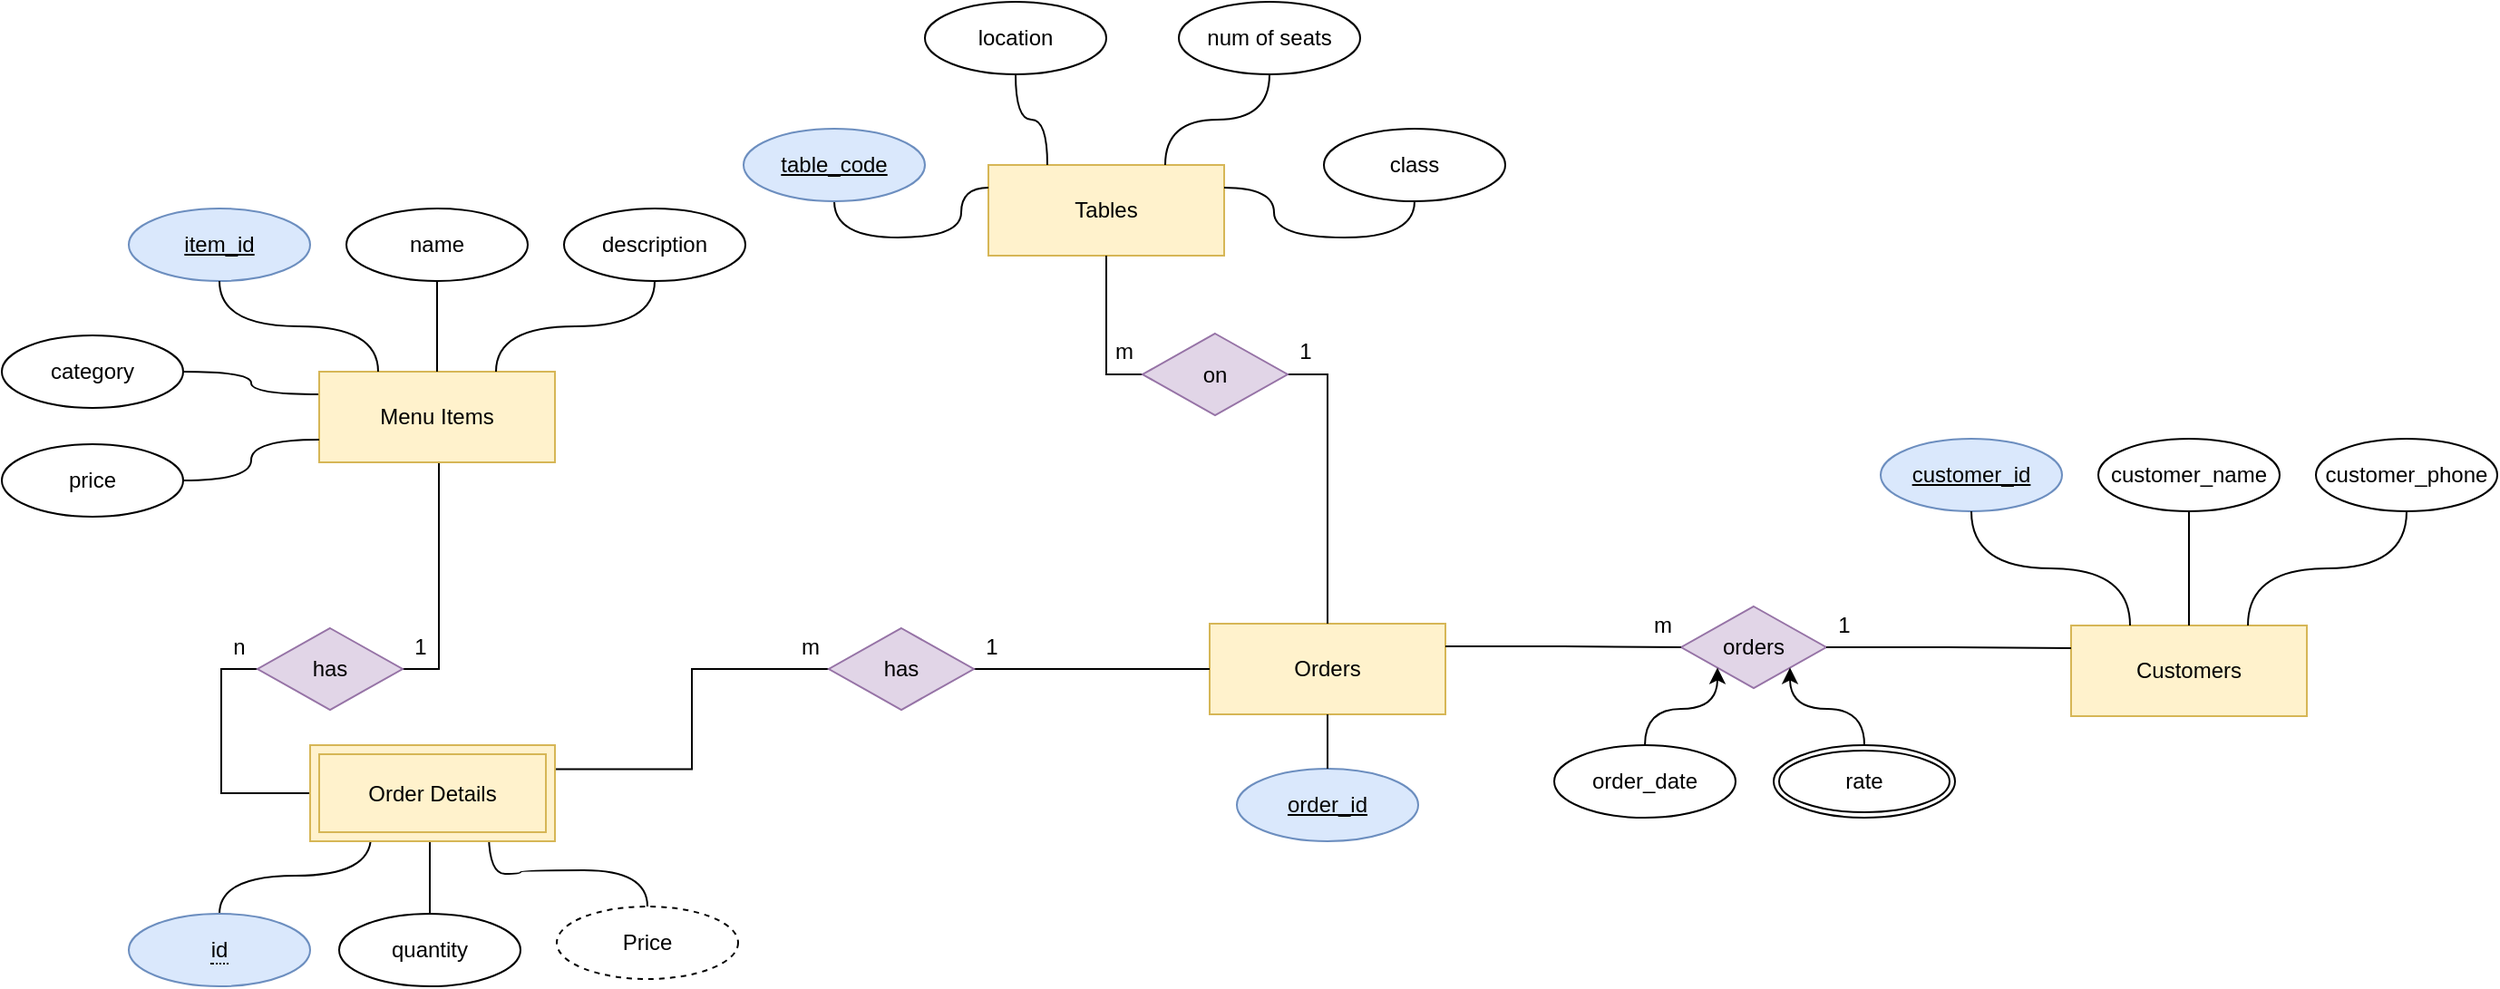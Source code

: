 <mxfile version="23.0.2" type="github">
  <diagram name="Page-1" id="CKj48DAWiWCRyITGraYO">
    <mxGraphModel dx="1434" dy="780" grid="1" gridSize="10" guides="1" tooltips="1" connect="1" arrows="1" fold="1" page="1" pageScale="1" pageWidth="1500" pageHeight="700" math="0" shadow="0">
      <root>
        <mxCell id="0" />
        <mxCell id="1" parent="0" />
        <mxCell id="1pBHq02dKkBtK17RjuQz-1" value="Customers" style="whiteSpace=wrap;html=1;align=center;fillColor=#fff2cc;strokeColor=#d6b656;" vertex="1" parent="1">
          <mxGeometry x="1203" y="423" width="130" height="50" as="geometry" />
        </mxCell>
        <mxCell id="1pBHq02dKkBtK17RjuQz-2" value="customer_id" style="ellipse;whiteSpace=wrap;html=1;align=center;fontStyle=4;fillColor=#dae8fc;strokeColor=#6c8ebf;" vertex="1" parent="1">
          <mxGeometry x="1098" y="320" width="100" height="40" as="geometry" />
        </mxCell>
        <mxCell id="1pBHq02dKkBtK17RjuQz-3" value="customer_name" style="ellipse;whiteSpace=wrap;html=1;align=center;" vertex="1" parent="1">
          <mxGeometry x="1218" y="320" width="100" height="40" as="geometry" />
        </mxCell>
        <mxCell id="1pBHq02dKkBtK17RjuQz-4" value="customer_phone" style="ellipse;whiteSpace=wrap;html=1;align=center;" vertex="1" parent="1">
          <mxGeometry x="1338" y="320" width="100" height="40" as="geometry" />
        </mxCell>
        <mxCell id="1pBHq02dKkBtK17RjuQz-6" value="" style="endArrow=none;html=1;rounded=0;exitX=0.5;exitY=1;exitDx=0;exitDy=0;entryX=0.25;entryY=0;entryDx=0;entryDy=0;edgeStyle=orthogonalEdgeStyle;curved=1;" edge="1" parent="1" source="1pBHq02dKkBtK17RjuQz-2" target="1pBHq02dKkBtK17RjuQz-1">
          <mxGeometry width="50" height="50" relative="1" as="geometry">
            <mxPoint x="1228" y="470" as="sourcePoint" />
            <mxPoint x="1278" y="420" as="targetPoint" />
          </mxGeometry>
        </mxCell>
        <mxCell id="1pBHq02dKkBtK17RjuQz-7" value="" style="endArrow=none;html=1;rounded=0;exitX=0.5;exitY=1;exitDx=0;exitDy=0;entryX=0.5;entryY=0;entryDx=0;entryDy=0;edgeStyle=orthogonalEdgeStyle;curved=1;" edge="1" parent="1" source="1pBHq02dKkBtK17RjuQz-3" target="1pBHq02dKkBtK17RjuQz-1">
          <mxGeometry width="50" height="50" relative="1" as="geometry">
            <mxPoint x="1228" y="470" as="sourcePoint" />
            <mxPoint x="1278" y="420" as="targetPoint" />
          </mxGeometry>
        </mxCell>
        <mxCell id="1pBHq02dKkBtK17RjuQz-8" value="" style="endArrow=none;html=1;rounded=0;exitX=0.5;exitY=1;exitDx=0;exitDy=0;entryX=0.75;entryY=0;entryDx=0;entryDy=0;edgeStyle=orthogonalEdgeStyle;curved=1;" edge="1" parent="1" source="1pBHq02dKkBtK17RjuQz-4" target="1pBHq02dKkBtK17RjuQz-1">
          <mxGeometry width="50" height="50" relative="1" as="geometry">
            <mxPoint x="1228" y="470" as="sourcePoint" />
            <mxPoint x="1278" y="420" as="targetPoint" />
          </mxGeometry>
        </mxCell>
        <mxCell id="1pBHq02dKkBtK17RjuQz-9" value="Orders" style="whiteSpace=wrap;html=1;align=center;fillColor=#fff2cc;strokeColor=#d6b656;" vertex="1" parent="1">
          <mxGeometry x="728" y="422" width="130" height="50" as="geometry" />
        </mxCell>
        <mxCell id="1pBHq02dKkBtK17RjuQz-11" value="&lt;u&gt;order_id&lt;/u&gt;" style="ellipse;whiteSpace=wrap;html=1;align=center;fillColor=#dae8fc;strokeColor=#6c8ebf;" vertex="1" parent="1">
          <mxGeometry x="743" y="502" width="100" height="40" as="geometry" />
        </mxCell>
        <mxCell id="1pBHq02dKkBtK17RjuQz-14" value="" style="endArrow=none;html=1;rounded=0;exitX=0.5;exitY=0;exitDx=0;exitDy=0;entryX=0.5;entryY=1;entryDx=0;entryDy=0;edgeStyle=orthogonalEdgeStyle;curved=1;" edge="1" parent="1" source="1pBHq02dKkBtK17RjuQz-11" target="1pBHq02dKkBtK17RjuQz-9">
          <mxGeometry width="50" height="50" relative="1" as="geometry">
            <mxPoint x="753" y="482" as="sourcePoint" />
            <mxPoint x="803" y="432" as="targetPoint" />
          </mxGeometry>
        </mxCell>
        <mxCell id="1pBHq02dKkBtK17RjuQz-16" value="orders" style="shape=rhombus;perimeter=rhombusPerimeter;whiteSpace=wrap;html=1;align=center;fillColor=#e1d5e7;strokeColor=#9673a6;" vertex="1" parent="1">
          <mxGeometry x="988" y="412.5" width="80" height="45" as="geometry" />
        </mxCell>
        <mxCell id="1pBHq02dKkBtK17RjuQz-17" value="" style="endArrow=none;html=1;rounded=0;exitX=1;exitY=0.25;exitDx=0;exitDy=0;entryX=0;entryY=0.5;entryDx=0;entryDy=0;edgeStyle=orthogonalEdgeStyle;" edge="1" parent="1" source="1pBHq02dKkBtK17RjuQz-9" target="1pBHq02dKkBtK17RjuQz-16">
          <mxGeometry relative="1" as="geometry">
            <mxPoint x="948" y="432" as="sourcePoint" />
            <mxPoint x="1108" y="432" as="targetPoint" />
          </mxGeometry>
        </mxCell>
        <mxCell id="1pBHq02dKkBtK17RjuQz-18" value="" style="endArrow=none;html=1;rounded=0;entryX=0;entryY=0.25;entryDx=0;entryDy=0;exitX=1;exitY=0.5;exitDx=0;exitDy=0;edgeStyle=orthogonalEdgeStyle;" edge="1" parent="1" source="1pBHq02dKkBtK17RjuQz-16" target="1pBHq02dKkBtK17RjuQz-1">
          <mxGeometry relative="1" as="geometry">
            <mxPoint x="948" y="420" as="sourcePoint" />
            <mxPoint x="1108" y="420" as="targetPoint" />
          </mxGeometry>
        </mxCell>
        <mxCell id="1pBHq02dKkBtK17RjuQz-19" value="1" style="text;html=1;strokeColor=none;fillColor=none;align=center;verticalAlign=middle;whiteSpace=wrap;rounded=0;" vertex="1" parent="1">
          <mxGeometry x="1068" y="412.5" width="20" height="20" as="geometry" />
        </mxCell>
        <mxCell id="1pBHq02dKkBtK17RjuQz-22" value="m" style="text;html=1;strokeColor=none;fillColor=none;align=center;verticalAlign=middle;whiteSpace=wrap;rounded=0;" vertex="1" parent="1">
          <mxGeometry x="968" y="412.5" width="20" height="20" as="geometry" />
        </mxCell>
        <mxCell id="1pBHq02dKkBtK17RjuQz-91" style="edgeStyle=orthogonalEdgeStyle;rounded=0;orthogonalLoop=1;jettySize=auto;html=1;entryX=0;entryY=0.5;entryDx=0;entryDy=0;endArrow=none;endFill=0;exitX=0;exitY=0.5;exitDx=0;exitDy=0;" edge="1" parent="1" source="1pBHq02dKkBtK17RjuQz-92" target="1pBHq02dKkBtK17RjuQz-44">
          <mxGeometry relative="1" as="geometry">
            <mxPoint x="208" y="512" as="sourcePoint" />
          </mxGeometry>
        </mxCell>
        <mxCell id="1pBHq02dKkBtK17RjuQz-89" style="edgeStyle=orthogonalEdgeStyle;rounded=0;orthogonalLoop=1;jettySize=auto;html=1;exitX=0.5;exitY=0;exitDx=0;exitDy=0;entryX=0.25;entryY=1;entryDx=0;entryDy=0;curved=1;endArrow=none;endFill=0;" edge="1" parent="1" source="1pBHq02dKkBtK17RjuQz-93">
          <mxGeometry relative="1" as="geometry">
            <mxPoint x="178" y="578" as="sourcePoint" />
            <mxPoint x="265.5" y="539" as="targetPoint" />
          </mxGeometry>
        </mxCell>
        <mxCell id="1pBHq02dKkBtK17RjuQz-88" style="edgeStyle=orthogonalEdgeStyle;rounded=0;orthogonalLoop=1;jettySize=auto;html=1;exitX=0.5;exitY=0;exitDx=0;exitDy=0;entryX=0.5;entryY=1;entryDx=0;entryDy=0;endArrow=none;endFill=0;" edge="1" parent="1" source="1pBHq02dKkBtK17RjuQz-26">
          <mxGeometry relative="1" as="geometry">
            <mxPoint x="298" y="539" as="targetPoint" />
          </mxGeometry>
        </mxCell>
        <mxCell id="1pBHq02dKkBtK17RjuQz-26" value="quantity" style="ellipse;whiteSpace=wrap;html=1;align=center;" vertex="1" parent="1">
          <mxGeometry x="248" y="582" width="100" height="40" as="geometry" />
        </mxCell>
        <mxCell id="1pBHq02dKkBtK17RjuQz-35" style="edgeStyle=orthogonalEdgeStyle;rounded=0;orthogonalLoop=1;jettySize=auto;html=1;exitX=1;exitY=0.5;exitDx=0;exitDy=0;entryX=0;entryY=0.5;entryDx=0;entryDy=0;endArrow=none;endFill=0;" edge="1" parent="1" source="1pBHq02dKkBtK17RjuQz-31" target="1pBHq02dKkBtK17RjuQz-9">
          <mxGeometry relative="1" as="geometry">
            <mxPoint x="648" y="447.19" as="targetPoint" />
          </mxGeometry>
        </mxCell>
        <mxCell id="1pBHq02dKkBtK17RjuQz-36" style="edgeStyle=orthogonalEdgeStyle;rounded=0;orthogonalLoop=1;jettySize=auto;html=1;exitX=0;exitY=0.5;exitDx=0;exitDy=0;endArrow=none;endFill=0;entryX=1;entryY=0.25;entryDx=0;entryDy=0;" edge="1" parent="1" source="1pBHq02dKkBtK17RjuQz-31" target="1pBHq02dKkBtK17RjuQz-92">
          <mxGeometry relative="1" as="geometry">
            <mxPoint x="388" y="502" as="targetPoint" />
          </mxGeometry>
        </mxCell>
        <mxCell id="1pBHq02dKkBtK17RjuQz-31" value="has" style="shape=rhombus;perimeter=rhombusPerimeter;whiteSpace=wrap;html=1;align=center;fillColor=#e1d5e7;strokeColor=#9673a6;" vertex="1" parent="1">
          <mxGeometry x="518" y="424.5" width="80" height="45" as="geometry" />
        </mxCell>
        <mxCell id="1pBHq02dKkBtK17RjuQz-32" value="1" style="text;html=1;strokeColor=none;fillColor=none;align=center;verticalAlign=middle;whiteSpace=wrap;rounded=0;" vertex="1" parent="1">
          <mxGeometry x="598" y="424.5" width="20" height="20" as="geometry" />
        </mxCell>
        <mxCell id="1pBHq02dKkBtK17RjuQz-33" value="m" style="text;html=1;strokeColor=none;fillColor=none;align=center;verticalAlign=middle;whiteSpace=wrap;rounded=0;" vertex="1" parent="1">
          <mxGeometry x="498" y="424.5" width="20" height="20" as="geometry" />
        </mxCell>
        <mxCell id="1pBHq02dKkBtK17RjuQz-87" style="edgeStyle=orthogonalEdgeStyle;rounded=0;orthogonalLoop=1;jettySize=auto;html=1;exitX=0.5;exitY=0;exitDx=0;exitDy=0;entryX=0.75;entryY=1;entryDx=0;entryDy=0;curved=1;endArrow=none;endFill=0;" edge="1" parent="1" source="1pBHq02dKkBtK17RjuQz-34">
          <mxGeometry relative="1" as="geometry">
            <mxPoint x="330.5" y="539" as="targetPoint" />
          </mxGeometry>
        </mxCell>
        <mxCell id="1pBHq02dKkBtK17RjuQz-34" value="Price" style="ellipse;whiteSpace=wrap;html=1;align=center;dashed=1;" vertex="1" parent="1">
          <mxGeometry x="368" y="578" width="100" height="40" as="geometry" />
        </mxCell>
        <mxCell id="1pBHq02dKkBtK17RjuQz-55" style="edgeStyle=orthogonalEdgeStyle;rounded=0;orthogonalLoop=1;jettySize=auto;html=1;exitX=0;exitY=0.25;exitDx=0;exitDy=0;entryX=1;entryY=0.5;entryDx=0;entryDy=0;curved=1;endArrow=none;endFill=0;" edge="1" parent="1" source="1pBHq02dKkBtK17RjuQz-37" target="1pBHq02dKkBtK17RjuQz-51">
          <mxGeometry relative="1" as="geometry" />
        </mxCell>
        <mxCell id="1pBHq02dKkBtK17RjuQz-90" style="edgeStyle=orthogonalEdgeStyle;rounded=0;orthogonalLoop=1;jettySize=auto;html=1;exitX=0.5;exitY=1;exitDx=0;exitDy=0;entryX=1;entryY=0.5;entryDx=0;entryDy=0;endArrow=none;endFill=0;" edge="1" parent="1" source="1pBHq02dKkBtK17RjuQz-37" target="1pBHq02dKkBtK17RjuQz-44">
          <mxGeometry relative="1" as="geometry">
            <Array as="points">
              <mxPoint x="273" y="333" />
              <mxPoint x="303" y="333" />
              <mxPoint x="303" y="447" />
            </Array>
          </mxGeometry>
        </mxCell>
        <mxCell id="1pBHq02dKkBtK17RjuQz-37" value="Menu Items" style="whiteSpace=wrap;html=1;align=center;fillColor=#fff2cc;strokeColor=#d6b656;" vertex="1" parent="1">
          <mxGeometry x="237" y="283" width="130" height="50" as="geometry" />
        </mxCell>
        <mxCell id="1pBHq02dKkBtK17RjuQz-38" value="item_id" style="ellipse;whiteSpace=wrap;html=1;align=center;fontStyle=4;fillColor=#dae8fc;strokeColor=#6c8ebf;" vertex="1" parent="1">
          <mxGeometry x="132" y="193" width="100" height="40" as="geometry" />
        </mxCell>
        <mxCell id="1pBHq02dKkBtK17RjuQz-39" value="name" style="ellipse;whiteSpace=wrap;html=1;align=center;" vertex="1" parent="1">
          <mxGeometry x="252" y="193" width="100" height="40" as="geometry" />
        </mxCell>
        <mxCell id="1pBHq02dKkBtK17RjuQz-40" value="" style="endArrow=none;html=1;rounded=0;exitX=0.5;exitY=1;exitDx=0;exitDy=0;entryX=0.25;entryY=0;entryDx=0;entryDy=0;edgeStyle=orthogonalEdgeStyle;curved=1;" edge="1" parent="1" source="1pBHq02dKkBtK17RjuQz-38" target="1pBHq02dKkBtK17RjuQz-37">
          <mxGeometry width="50" height="50" relative="1" as="geometry">
            <mxPoint x="262" y="343" as="sourcePoint" />
            <mxPoint x="312" y="293" as="targetPoint" />
          </mxGeometry>
        </mxCell>
        <mxCell id="1pBHq02dKkBtK17RjuQz-41" value="" style="endArrow=none;html=1;rounded=0;exitX=0.5;exitY=1;exitDx=0;exitDy=0;entryX=0.5;entryY=0;entryDx=0;entryDy=0;edgeStyle=orthogonalEdgeStyle;curved=1;" edge="1" parent="1" source="1pBHq02dKkBtK17RjuQz-39" target="1pBHq02dKkBtK17RjuQz-37">
          <mxGeometry width="50" height="50" relative="1" as="geometry">
            <mxPoint x="262" y="343" as="sourcePoint" />
            <mxPoint x="312" y="293" as="targetPoint" />
          </mxGeometry>
        </mxCell>
        <mxCell id="1pBHq02dKkBtK17RjuQz-42" value="" style="endArrow=none;html=1;rounded=0;exitX=0.5;exitY=1;exitDx=0;exitDy=0;entryX=0.75;entryY=0;entryDx=0;entryDy=0;edgeStyle=orthogonalEdgeStyle;curved=1;" edge="1" parent="1" source="1pBHq02dKkBtK17RjuQz-49" target="1pBHq02dKkBtK17RjuQz-37">
          <mxGeometry width="50" height="50" relative="1" as="geometry">
            <mxPoint x="422.0" y="233" as="sourcePoint" />
            <mxPoint x="312" y="293" as="targetPoint" />
          </mxGeometry>
        </mxCell>
        <mxCell id="1pBHq02dKkBtK17RjuQz-44" value="has" style="shape=rhombus;perimeter=rhombusPerimeter;whiteSpace=wrap;html=1;align=center;fillColor=#e1d5e7;strokeColor=#9673a6;" vertex="1" parent="1">
          <mxGeometry x="203" y="424.5" width="80" height="45" as="geometry" />
        </mxCell>
        <mxCell id="1pBHq02dKkBtK17RjuQz-45" value="1" style="text;html=1;strokeColor=none;fillColor=none;align=center;verticalAlign=middle;whiteSpace=wrap;rounded=0;" vertex="1" parent="1">
          <mxGeometry x="283" y="424.5" width="20" height="20" as="geometry" />
        </mxCell>
        <mxCell id="1pBHq02dKkBtK17RjuQz-46" value="n" style="text;html=1;strokeColor=none;fillColor=none;align=center;verticalAlign=middle;whiteSpace=wrap;rounded=0;" vertex="1" parent="1">
          <mxGeometry x="183" y="424.5" width="20" height="20" as="geometry" />
        </mxCell>
        <mxCell id="1pBHq02dKkBtK17RjuQz-49" value="description" style="ellipse;whiteSpace=wrap;html=1;align=center;" vertex="1" parent="1">
          <mxGeometry x="372" y="193" width="100" height="40" as="geometry" />
        </mxCell>
        <mxCell id="1pBHq02dKkBtK17RjuQz-51" value="category" style="ellipse;whiteSpace=wrap;html=1;align=center;" vertex="1" parent="1">
          <mxGeometry x="62" y="263" width="100" height="40" as="geometry" />
        </mxCell>
        <mxCell id="1pBHq02dKkBtK17RjuQz-56" style="edgeStyle=orthogonalEdgeStyle;rounded=0;orthogonalLoop=1;jettySize=auto;html=1;exitX=1;exitY=0.5;exitDx=0;exitDy=0;entryX=0;entryY=0.75;entryDx=0;entryDy=0;curved=1;endArrow=none;endFill=0;" edge="1" parent="1" source="1pBHq02dKkBtK17RjuQz-52" target="1pBHq02dKkBtK17RjuQz-37">
          <mxGeometry relative="1" as="geometry" />
        </mxCell>
        <mxCell id="1pBHq02dKkBtK17RjuQz-52" value="price" style="ellipse;whiteSpace=wrap;html=1;align=center;" vertex="1" parent="1">
          <mxGeometry x="62" y="323" width="100" height="40" as="geometry" />
        </mxCell>
        <mxCell id="1pBHq02dKkBtK17RjuQz-110" style="edgeStyle=orthogonalEdgeStyle;rounded=0;orthogonalLoop=1;jettySize=auto;html=1;exitX=0.5;exitY=0;exitDx=0;exitDy=0;entryX=0;entryY=1;entryDx=0;entryDy=0;curved=1;" edge="1" parent="1" source="1pBHq02dKkBtK17RjuQz-57" target="1pBHq02dKkBtK17RjuQz-16">
          <mxGeometry relative="1" as="geometry" />
        </mxCell>
        <mxCell id="1pBHq02dKkBtK17RjuQz-57" value="order_date" style="ellipse;whiteSpace=wrap;html=1;align=center;" vertex="1" parent="1">
          <mxGeometry x="918" y="489" width="100" height="40" as="geometry" />
        </mxCell>
        <mxCell id="1pBHq02dKkBtK17RjuQz-60" value="Tables" style="whiteSpace=wrap;html=1;align=center;fillColor=#fff2cc;strokeColor=#d6b656;" vertex="1" parent="1">
          <mxGeometry x="606" y="169" width="130" height="50" as="geometry" />
        </mxCell>
        <mxCell id="1pBHq02dKkBtK17RjuQz-82" style="edgeStyle=orthogonalEdgeStyle;rounded=0;orthogonalLoop=1;jettySize=auto;html=1;exitX=0.5;exitY=1;exitDx=0;exitDy=0;entryX=0;entryY=0.25;entryDx=0;entryDy=0;curved=1;endArrow=none;endFill=0;" edge="1" parent="1" source="1pBHq02dKkBtK17RjuQz-61" target="1pBHq02dKkBtK17RjuQz-60">
          <mxGeometry relative="1" as="geometry" />
        </mxCell>
        <mxCell id="1pBHq02dKkBtK17RjuQz-61" value="table_code" style="ellipse;whiteSpace=wrap;html=1;align=center;fontStyle=4;fillColor=#dae8fc;strokeColor=#6c8ebf;" vertex="1" parent="1">
          <mxGeometry x="471" y="149" width="100" height="40" as="geometry" />
        </mxCell>
        <mxCell id="1pBHq02dKkBtK17RjuQz-83" style="edgeStyle=orthogonalEdgeStyle;rounded=0;orthogonalLoop=1;jettySize=auto;html=1;exitX=0.5;exitY=1;exitDx=0;exitDy=0;entryX=0.25;entryY=0;entryDx=0;entryDy=0;curved=1;endArrow=none;endFill=0;" edge="1" parent="1" source="1pBHq02dKkBtK17RjuQz-62" target="1pBHq02dKkBtK17RjuQz-60">
          <mxGeometry relative="1" as="geometry" />
        </mxCell>
        <mxCell id="1pBHq02dKkBtK17RjuQz-62" value="location" style="ellipse;whiteSpace=wrap;html=1;align=center;" vertex="1" parent="1">
          <mxGeometry x="571" y="79" width="100" height="40" as="geometry" />
        </mxCell>
        <mxCell id="1pBHq02dKkBtK17RjuQz-78" style="edgeStyle=orthogonalEdgeStyle;rounded=0;orthogonalLoop=1;jettySize=auto;html=1;exitX=0.5;exitY=1;exitDx=0;exitDy=0;entryX=0.75;entryY=0;entryDx=0;entryDy=0;endArrow=none;endFill=0;curved=1;" edge="1" parent="1" source="1pBHq02dKkBtK17RjuQz-63" target="1pBHq02dKkBtK17RjuQz-60">
          <mxGeometry relative="1" as="geometry" />
        </mxCell>
        <mxCell id="1pBHq02dKkBtK17RjuQz-63" value="num of seats" style="ellipse;whiteSpace=wrap;html=1;align=center;" vertex="1" parent="1">
          <mxGeometry x="711" y="79" width="100" height="40" as="geometry" />
        </mxCell>
        <mxCell id="1pBHq02dKkBtK17RjuQz-81" style="edgeStyle=orthogonalEdgeStyle;rounded=0;orthogonalLoop=1;jettySize=auto;html=1;exitX=0.5;exitY=1;exitDx=0;exitDy=0;entryX=1;entryY=0.25;entryDx=0;entryDy=0;curved=1;endArrow=none;endFill=0;" edge="1" parent="1" source="1pBHq02dKkBtK17RjuQz-67" target="1pBHq02dKkBtK17RjuQz-60">
          <mxGeometry relative="1" as="geometry" />
        </mxCell>
        <mxCell id="1pBHq02dKkBtK17RjuQz-67" value="class" style="ellipse;whiteSpace=wrap;html=1;align=center;" vertex="1" parent="1">
          <mxGeometry x="791" y="149" width="100" height="40" as="geometry" />
        </mxCell>
        <mxCell id="1pBHq02dKkBtK17RjuQz-84" style="edgeStyle=orthogonalEdgeStyle;rounded=0;orthogonalLoop=1;jettySize=auto;html=1;exitX=0;exitY=0.5;exitDx=0;exitDy=0;entryX=0.5;entryY=1;entryDx=0;entryDy=0;endArrow=none;endFill=0;" edge="1" parent="1" source="1pBHq02dKkBtK17RjuQz-73" target="1pBHq02dKkBtK17RjuQz-60">
          <mxGeometry relative="1" as="geometry" />
        </mxCell>
        <mxCell id="1pBHq02dKkBtK17RjuQz-86" style="edgeStyle=orthogonalEdgeStyle;rounded=0;orthogonalLoop=1;jettySize=auto;html=1;exitX=1;exitY=0.5;exitDx=0;exitDy=0;entryX=0.5;entryY=0;entryDx=0;entryDy=0;endArrow=none;endFill=0;" edge="1" parent="1" source="1pBHq02dKkBtK17RjuQz-73" target="1pBHq02dKkBtK17RjuQz-9">
          <mxGeometry relative="1" as="geometry" />
        </mxCell>
        <mxCell id="1pBHq02dKkBtK17RjuQz-73" value="on" style="shape=rhombus;perimeter=rhombusPerimeter;whiteSpace=wrap;html=1;align=center;fillColor=#e1d5e7;strokeColor=#9673a6;" vertex="1" parent="1">
          <mxGeometry x="691" y="262" width="80" height="45" as="geometry" />
        </mxCell>
        <mxCell id="1pBHq02dKkBtK17RjuQz-74" value="1" style="text;html=1;strokeColor=none;fillColor=none;align=center;verticalAlign=middle;whiteSpace=wrap;rounded=0;" vertex="1" parent="1">
          <mxGeometry x="771" y="262" width="20" height="20" as="geometry" />
        </mxCell>
        <mxCell id="1pBHq02dKkBtK17RjuQz-75" value="m" style="text;html=1;strokeColor=none;fillColor=none;align=center;verticalAlign=middle;whiteSpace=wrap;rounded=0;" vertex="1" parent="1">
          <mxGeometry x="671" y="262" width="20" height="20" as="geometry" />
        </mxCell>
        <mxCell id="1pBHq02dKkBtK17RjuQz-92" value="Order Details" style="shape=ext;margin=3;double=1;whiteSpace=wrap;html=1;align=center;fillColor=#fff2cc;strokeColor=#d6b656;" vertex="1" parent="1">
          <mxGeometry x="232" y="489" width="135" height="53" as="geometry" />
        </mxCell>
        <mxCell id="1pBHq02dKkBtK17RjuQz-93" value="&lt;span style=&quot;border-bottom: 1px dotted&quot;&gt;id&lt;/span&gt;" style="ellipse;whiteSpace=wrap;html=1;align=center;fillColor=#dae8fc;strokeColor=#6c8ebf;" vertex="1" parent="1">
          <mxGeometry x="132" y="582" width="100" height="40" as="geometry" />
        </mxCell>
        <mxCell id="1pBHq02dKkBtK17RjuQz-111" style="edgeStyle=orthogonalEdgeStyle;rounded=0;orthogonalLoop=1;jettySize=auto;html=1;exitX=0.5;exitY=0;exitDx=0;exitDy=0;entryX=1;entryY=1;entryDx=0;entryDy=0;curved=1;" edge="1" parent="1" source="1pBHq02dKkBtK17RjuQz-109" target="1pBHq02dKkBtK17RjuQz-16">
          <mxGeometry relative="1" as="geometry" />
        </mxCell>
        <mxCell id="1pBHq02dKkBtK17RjuQz-109" value="rate" style="ellipse;shape=doubleEllipse;margin=3;whiteSpace=wrap;html=1;align=center;" vertex="1" parent="1">
          <mxGeometry x="1039" y="489" width="100" height="40" as="geometry" />
        </mxCell>
      </root>
    </mxGraphModel>
  </diagram>
</mxfile>
